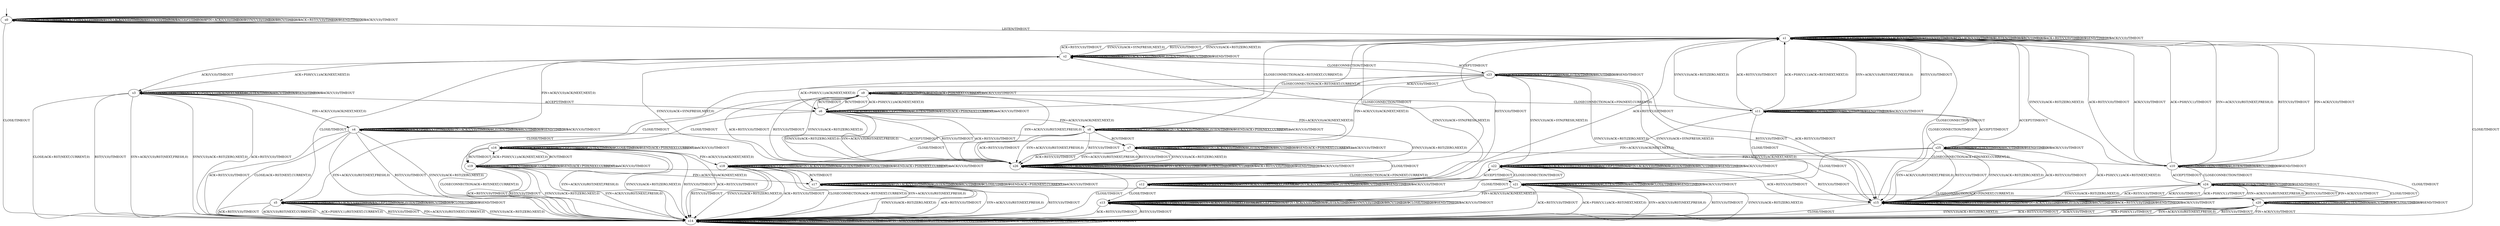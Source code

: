digraph h3 {
s0 [label="s0"];
s1 [label="s1"];
s14 [label="s14"];
s2 [label="s2"];
s15 [label="s15"];
s3 [label="s3"];
s4 [label="s4"];
s5 [label="s5"];
s23 [label="s23"];
s6 [label="s6"];
s7 [label="s7"];
s8 [label="s8"];
s9 [label="s9"];
s10 [label="s10"];
s16 [label="s16"];
s17 [label="s17"];
s26 [label="s26"];
s11 [label="s11"];
s18 [label="s18"];
s19 [label="s19"];
s20 [label="s20"];
s24 [label="s24"];
s12 [label="s12"];
s21 [label="s21"];
s25 [label="s25"];
s13 [label="s13"];
s22 [label="s22"];
s0 -> s0 [label="CLOSECONNECTION/TIMEOUT"];
s0 -> s0 [label="ACK+PSH(V,V,1)/TIMEOUT"];
s0 -> s0 [label="SYN+ACK(V,V,0)/TIMEOUT"];
s0 -> s0 [label="RST(V,V,0)/TIMEOUT"];
s0 -> s0 [label="ACCEPT/TIMEOUT"];
s0 -> s0 [label="FIN+ACK(V,V,0)/TIMEOUT"];
s0 -> s1 [label="LISTEN/TIMEOUT"];
s0 -> s0 [label="SYN(V,V,0)/TIMEOUT"];
s0 -> s0 [label="RCV/TIMEOUT"];
s0 -> s0 [label="ACK+RST(V,V,0)/TIMEOUT"];
s0 -> s14 [label="CLOSE/TIMEOUT"];
s0 -> s0 [label="SEND/TIMEOUT"];
s0 -> s0 [label="ACK(V,V,0)/TIMEOUT"];
s1 -> s1 [label="CLOSECONNECTION/TIMEOUT"];
s1 -> s1 [label="ACK+PSH(V,V,1)/TIMEOUT"];
s1 -> s1 [label="SYN+ACK(V,V,0)/TIMEOUT"];
s1 -> s1 [label="RST(V,V,0)/TIMEOUT"];
s1 -> s15 [label="ACCEPT/TIMEOUT"];
s1 -> s1 [label="FIN+ACK(V,V,0)/TIMEOUT"];
s1 -> s1 [label="LISTEN/TIMEOUT"];
s1 -> s2 [label="SYN(V,V,0)/ACK+SYN(FRESH,NEXT,0)"];
s1 -> s1 [label="RCV/TIMEOUT"];
s1 -> s1 [label="ACK+RST(V,V,0)/TIMEOUT"];
s1 -> s14 [label="CLOSE/TIMEOUT"];
s1 -> s1 [label="SEND/TIMEOUT"];
s1 -> s1 [label="ACK(V,V,0)/TIMEOUT"];
s14 -> s14 [label="CLOSECONNECTION/TIMEOUT"];
s14 -> s14 [label="ACK+PSH(V,V,1)/TIMEOUT"];
s14 -> s14 [label="SYN+ACK(V,V,0)/TIMEOUT"];
s14 -> s14 [label="RST(V,V,0)/TIMEOUT"];
s14 -> s14 [label="ACCEPT/TIMEOUT"];
s14 -> s14 [label="FIN+ACK(V,V,0)/TIMEOUT"];
s14 -> s14 [label="LISTEN/TIMEOUT"];
s14 -> s14 [label="SYN(V,V,0)/TIMEOUT"];
s14 -> s14 [label="RCV/TIMEOUT"];
s14 -> s14 [label="ACK+RST(V,V,0)/TIMEOUT"];
s14 -> s14 [label="CLOSE/TIMEOUT"];
s14 -> s14 [label="SEND/TIMEOUT"];
s14 -> s14 [label="ACK(V,V,0)/TIMEOUT"];
s2 -> s2 [label="CLOSECONNECTION/TIMEOUT"];
s2 -> s3 [label="ACK+PSH(V,V,1)/ACK(NEXT,NEXT,0)"];
s2 -> s2 [label="SYN+ACK(V,V,0)/TIMEOUT"];
s2 -> s1 [label="RST(V,V,0)/TIMEOUT"];
s2 -> s23 [label="ACCEPT/TIMEOUT"];
s2 -> s4 [label="FIN+ACK(V,V,0)/ACK(NEXT,NEXT,0)"];
s2 -> s2 [label="LISTEN/TIMEOUT"];
s2 -> s1 [label="SYN(V,V,0)/ACK+RST(ZERO,NEXT,0)"];
s2 -> s2 [label="RCV/TIMEOUT"];
s2 -> s1 [label="ACK+RST(V,V,0)/TIMEOUT"];
s2 -> s5 [label="CLOSE/TIMEOUT"];
s2 -> s2 [label="SEND/TIMEOUT"];
s2 -> s3 [label="ACK(V,V,0)/TIMEOUT"];
s15 -> s1 [label="CLOSECONNECTION/TIMEOUT"];
s15 -> s15 [label="ACK+PSH(V,V,1)/TIMEOUT"];
s15 -> s15 [label="SYN+ACK(V,V,0)/TIMEOUT"];
s15 -> s15 [label="RST(V,V,0)/TIMEOUT"];
s15 -> s15 [label="ACCEPT/TIMEOUT"];
s15 -> s15 [label="FIN+ACK(V,V,0)/TIMEOUT"];
s15 -> s15 [label="LISTEN/TIMEOUT"];
s15 -> s23 [label="SYN(V,V,0)/ACK+SYN(FRESH,NEXT,0)"];
s15 -> s15 [label="RCV/TIMEOUT"];
s15 -> s15 [label="ACK+RST(V,V,0)/TIMEOUT"];
s15 -> s14 [label="CLOSE/TIMEOUT"];
s15 -> s15 [label="SEND/TIMEOUT"];
s15 -> s15 [label="ACK(V,V,0)/TIMEOUT"];
s3 -> s3 [label="CLOSECONNECTION/TIMEOUT"];
s3 -> s3 [label="ACK+PSH(V,V,1)/ACK(NEXT,NEXT,0)"];
s3 -> s14 [label="SYN+ACK(V,V,0)/RST(NEXT,FRESH,0)"];
s3 -> s14 [label="RST(V,V,0)/TIMEOUT"];
s3 -> s6 [label="ACCEPT/TIMEOUT"];
s3 -> s4 [label="FIN+ACK(V,V,0)/ACK(NEXT,NEXT,0)"];
s3 -> s3 [label="LISTEN/TIMEOUT"];
s3 -> s14 [label="SYN(V,V,0)/ACK+RST(ZERO,NEXT,0)"];
s3 -> s3 [label="RCV/TIMEOUT"];
s3 -> s14 [label="ACK+RST(V,V,0)/TIMEOUT"];
s3 -> s14 [label="CLOSE/ACK+RST(NEXT,CURRENT,0)"];
s3 -> s3 [label="SEND/TIMEOUT"];
s3 -> s3 [label="ACK(V,V,0)/TIMEOUT"];
s4 -> s4 [label="CLOSECONNECTION/TIMEOUT"];
s4 -> s4 [label="ACK+PSH(V,V,1)/TIMEOUT"];
s4 -> s14 [label="SYN+ACK(V,V,0)/RST(NEXT,FRESH,0)"];
s4 -> s14 [label="RST(V,V,0)/TIMEOUT"];
s4 -> s7 [label="ACCEPT/TIMEOUT"];
s4 -> s4 [label="FIN+ACK(V,V,0)/TIMEOUT"];
s4 -> s4 [label="LISTEN/TIMEOUT"];
s4 -> s14 [label="SYN(V,V,0)/ACK+RST(ZERO,NEXT,0)"];
s4 -> s4 [label="RCV/TIMEOUT"];
s4 -> s14 [label="ACK+RST(V,V,0)/TIMEOUT"];
s4 -> s14 [label="CLOSE/ACK+RST(NEXT,CURRENT,0)"];
s4 -> s4 [label="SEND/TIMEOUT"];
s4 -> s4 [label="ACK(V,V,0)/TIMEOUT"];
s5 -> s5 [label="CLOSECONNECTION/TIMEOUT"];
s5 -> s14 [label="ACK+PSH(V,V,1)/RST(NEXT,CURRENT,0)"];
s5 -> s5 [label="SYN+ACK(V,V,0)/TIMEOUT"];
s5 -> s14 [label="RST(V,V,0)/TIMEOUT"];
s5 -> s5 [label="ACCEPT/TIMEOUT"];
s5 -> s14 [label="FIN+ACK(V,V,0)/RST(NEXT,CURRENT,0)"];
s5 -> s5 [label="LISTEN/TIMEOUT"];
s5 -> s14 [label="SYN(V,V,0)/ACK+RST(ZERO,NEXT,0)"];
s5 -> s5 [label="RCV/TIMEOUT"];
s5 -> s14 [label="ACK+RST(V,V,0)/TIMEOUT"];
s5 -> s5 [label="CLOSE/TIMEOUT"];
s5 -> s5 [label="SEND/TIMEOUT"];
s5 -> s14 [label="ACK(V,V,0)/RST(NEXT,CURRENT,0)"];
s23 -> s2 [label="CLOSECONNECTION/TIMEOUT"];
s23 -> s6 [label="ACK+PSH(V,V,1)/ACK(NEXT,NEXT,0)"];
s23 -> s23 [label="SYN+ACK(V,V,0)/TIMEOUT"];
s23 -> s15 [label="RST(V,V,0)/TIMEOUT"];
s23 -> s23 [label="ACCEPT/TIMEOUT"];
s23 -> s7 [label="FIN+ACK(V,V,0)/ACK(NEXT,NEXT,0)"];
s23 -> s23 [label="LISTEN/TIMEOUT"];
s23 -> s15 [label="SYN(V,V,0)/ACK+RST(ZERO,NEXT,0)"];
s23 -> s23 [label="RCV/TIMEOUT"];
s23 -> s15 [label="ACK+RST(V,V,0)/TIMEOUT"];
s23 -> s5 [label="CLOSE/TIMEOUT"];
s23 -> s23 [label="SEND/TIMEOUT"];
s23 -> s9 [label="ACK(V,V,0)/TIMEOUT"];
s6 -> s1 [label="CLOSECONNECTION/ACK+RST(NEXT,CURRENT,0)"];
s6 -> s6 [label="ACK+PSH(V,V,1)/ACK(NEXT,NEXT,0)"];
s6 -> s26 [label="SYN+ACK(V,V,0)/RST(NEXT,FRESH,0)"];
s6 -> s26 [label="RST(V,V,0)/TIMEOUT"];
s6 -> s6 [label="ACCEPT/TIMEOUT"];
s6 -> s8 [label="FIN+ACK(V,V,0)/ACK(NEXT,NEXT,0)"];
s6 -> s6 [label="LISTEN/TIMEOUT"];
s6 -> s26 [label="SYN(V,V,0)/ACK+RST(ZERO,NEXT,0)"];
s6 -> s9 [label="RCV/TIMEOUT"];
s6 -> s26 [label="ACK+RST(V,V,0)/TIMEOUT"];
s6 -> s16 [label="CLOSE/TIMEOUT"];
s6 -> s6 [label="SEND/ACK+PSH(NEXT,CURRENT,1)"];
s6 -> s6 [label="ACK(V,V,0)/TIMEOUT"];
s7 -> s10 [label="CLOSECONNECTION/ACK+FIN(NEXT,CURRENT,0)"];
s7 -> s7 [label="ACK+PSH(V,V,1)/TIMEOUT"];
s7 -> s26 [label="SYN+ACK(V,V,0)/RST(NEXT,FRESH,0)"];
s7 -> s26 [label="RST(V,V,0)/TIMEOUT"];
s7 -> s7 [label="ACCEPT/TIMEOUT"];
s7 -> s7 [label="FIN+ACK(V,V,0)/TIMEOUT"];
s7 -> s7 [label="LISTEN/TIMEOUT"];
s7 -> s26 [label="SYN(V,V,0)/ACK+RST(ZERO,NEXT,0)"];
s7 -> s7 [label="RCV/TIMEOUT"];
s7 -> s26 [label="ACK+RST(V,V,0)/TIMEOUT"];
s7 -> s17 [label="CLOSE/TIMEOUT"];
s7 -> s7 [label="SEND/ACK+PSH(NEXT,CURRENT,1)"];
s7 -> s7 [label="ACK(V,V,0)/TIMEOUT"];
s8 -> s1 [label="CLOSECONNECTION/ACK+RST(NEXT,CURRENT,0)"];
s8 -> s8 [label="ACK+PSH(V,V,1)/TIMEOUT"];
s8 -> s26 [label="SYN+ACK(V,V,0)/RST(NEXT,FRESH,0)"];
s8 -> s26 [label="RST(V,V,0)/TIMEOUT"];
s8 -> s8 [label="ACCEPT/TIMEOUT"];
s8 -> s8 [label="FIN+ACK(V,V,0)/TIMEOUT"];
s8 -> s8 [label="LISTEN/TIMEOUT"];
s8 -> s26 [label="SYN(V,V,0)/ACK+RST(ZERO,NEXT,0)"];
s8 -> s7 [label="RCV/TIMEOUT"];
s8 -> s26 [label="ACK+RST(V,V,0)/TIMEOUT"];
s8 -> s18 [label="CLOSE/TIMEOUT"];
s8 -> s8 [label="SEND/ACK+PSH(NEXT,CURRENT,1)"];
s8 -> s8 [label="ACK(V,V,0)/TIMEOUT"];
s9 -> s11 [label="CLOSECONNECTION/ACK+FIN(NEXT,CURRENT,0)"];
s9 -> s6 [label="ACK+PSH(V,V,1)/ACK(NEXT,NEXT,0)"];
s9 -> s26 [label="SYN+ACK(V,V,0)/RST(NEXT,FRESH,0)"];
s9 -> s26 [label="RST(V,V,0)/TIMEOUT"];
s9 -> s9 [label="ACCEPT/TIMEOUT"];
s9 -> s7 [label="FIN+ACK(V,V,0)/ACK(NEXT,NEXT,0)"];
s9 -> s9 [label="LISTEN/TIMEOUT"];
s9 -> s26 [label="SYN(V,V,0)/ACK+RST(ZERO,NEXT,0)"];
s9 -> s6 [label="RCV/TIMEOUT"];
s9 -> s26 [label="ACK+RST(V,V,0)/TIMEOUT"];
s9 -> s19 [label="CLOSE/TIMEOUT"];
s9 -> s9 [label="SEND/ACK+PSH(NEXT,CURRENT,1)"];
s9 -> s9 [label="ACK(V,V,0)/TIMEOUT"];
s10 -> s10 [label="CLOSECONNECTION/TIMEOUT"];
s10 -> s1 [label="ACK+PSH(V,V,1)/TIMEOUT"];
s10 -> s1 [label="SYN+ACK(V,V,0)/RST(NEXT,FRESH,0)"];
s10 -> s1 [label="RST(V,V,0)/TIMEOUT"];
s10 -> s24 [label="ACCEPT/TIMEOUT"];
s10 -> s1 [label="FIN+ACK(V,V,0)/TIMEOUT"];
s10 -> s10 [label="LISTEN/TIMEOUT"];
s10 -> s1 [label="SYN(V,V,0)/ACK+RST(ZERO,NEXT,0)"];
s10 -> s10 [label="RCV/TIMEOUT"];
s10 -> s1 [label="ACK+RST(V,V,0)/TIMEOUT"];
s10 -> s20 [label="CLOSE/TIMEOUT"];
s10 -> s10 [label="SEND/TIMEOUT"];
s10 -> s1 [label="ACK(V,V,0)/TIMEOUT"];
s16 -> s14 [label="CLOSECONNECTION/ACK+RST(NEXT,CURRENT,0)"];
s16 -> s16 [label="ACK+PSH(V,V,1)/ACK(NEXT,NEXT,0)"];
s16 -> s14 [label="SYN+ACK(V,V,0)/RST(NEXT,FRESH,0)"];
s16 -> s14 [label="RST(V,V,0)/TIMEOUT"];
s16 -> s16 [label="ACCEPT/TIMEOUT"];
s16 -> s18 [label="FIN+ACK(V,V,0)/ACK(NEXT,NEXT,0)"];
s16 -> s16 [label="LISTEN/TIMEOUT"];
s16 -> s14 [label="SYN(V,V,0)/ACK+RST(ZERO,NEXT,0)"];
s16 -> s19 [label="RCV/TIMEOUT"];
s16 -> s14 [label="ACK+RST(V,V,0)/TIMEOUT"];
s16 -> s16 [label="CLOSE/TIMEOUT"];
s16 -> s16 [label="SEND/ACK+PSH(NEXT,CURRENT,1)"];
s16 -> s16 [label="ACK(V,V,0)/TIMEOUT"];
s17 -> s20 [label="CLOSECONNECTION/ACK+FIN(NEXT,CURRENT,0)"];
s17 -> s17 [label="ACK+PSH(V,V,1)/TIMEOUT"];
s17 -> s14 [label="SYN+ACK(V,V,0)/RST(NEXT,FRESH,0)"];
s17 -> s14 [label="RST(V,V,0)/TIMEOUT"];
s17 -> s17 [label="ACCEPT/TIMEOUT"];
s17 -> s17 [label="FIN+ACK(V,V,0)/TIMEOUT"];
s17 -> s17 [label="LISTEN/TIMEOUT"];
s17 -> s14 [label="SYN(V,V,0)/ACK+RST(ZERO,NEXT,0)"];
s17 -> s17 [label="RCV/TIMEOUT"];
s17 -> s14 [label="ACK+RST(V,V,0)/TIMEOUT"];
s17 -> s17 [label="CLOSE/TIMEOUT"];
s17 -> s17 [label="SEND/ACK+PSH(NEXT,CURRENT,1)"];
s17 -> s17 [label="ACK(V,V,0)/TIMEOUT"];
s26 -> s1 [label="CLOSECONNECTION/TIMEOUT"];
s26 -> s26 [label="ACK+PSH(V,V,1)/TIMEOUT"];
s26 -> s26 [label="SYN+ACK(V,V,0)/TIMEOUT"];
s26 -> s26 [label="RST(V,V,0)/TIMEOUT"];
s26 -> s26 [label="ACCEPT/TIMEOUT"];
s26 -> s26 [label="FIN+ACK(V,V,0)/TIMEOUT"];
s26 -> s26 [label="LISTEN/TIMEOUT"];
s26 -> s2 [label="SYN(V,V,0)/ACK+SYN(FRESH,NEXT,0)"];
s26 -> s26 [label="RCV/TIMEOUT"];
s26 -> s26 [label="ACK+RST(V,V,0)/TIMEOUT"];
s26 -> s14 [label="CLOSE/TIMEOUT"];
s26 -> s26 [label="SEND/TIMEOUT"];
s26 -> s26 [label="ACK(V,V,0)/TIMEOUT"];
s11 -> s11 [label="CLOSECONNECTION/TIMEOUT"];
s11 -> s1 [label="ACK+PSH(V,V,1)/ACK+RST(NEXT,NEXT,0)"];
s11 -> s1 [label="SYN+ACK(V,V,0)/RST(NEXT,FRESH,0)"];
s11 -> s1 [label="RST(V,V,0)/TIMEOUT"];
s11 -> s25 [label="ACCEPT/TIMEOUT"];
s11 -> s12 [label="FIN+ACK(V,V,0)/ACK(NEXT,NEXT,0)"];
s11 -> s11 [label="LISTEN/TIMEOUT"];
s11 -> s1 [label="SYN(V,V,0)/ACK+RST(ZERO,NEXT,0)"];
s11 -> s11 [label="RCV/TIMEOUT"];
s11 -> s1 [label="ACK+RST(V,V,0)/TIMEOUT"];
s11 -> s21 [label="CLOSE/TIMEOUT"];
s11 -> s11 [label="SEND/TIMEOUT"];
s11 -> s11 [label="ACK(V,V,0)/TIMEOUT"];
s18 -> s14 [label="CLOSECONNECTION/ACK+RST(NEXT,CURRENT,0)"];
s18 -> s18 [label="ACK+PSH(V,V,1)/TIMEOUT"];
s18 -> s14 [label="SYN+ACK(V,V,0)/RST(NEXT,FRESH,0)"];
s18 -> s14 [label="RST(V,V,0)/TIMEOUT"];
s18 -> s18 [label="ACCEPT/TIMEOUT"];
s18 -> s18 [label="FIN+ACK(V,V,0)/TIMEOUT"];
s18 -> s18 [label="LISTEN/TIMEOUT"];
s18 -> s14 [label="SYN(V,V,0)/ACK+RST(ZERO,NEXT,0)"];
s18 -> s17 [label="RCV/TIMEOUT"];
s18 -> s14 [label="ACK+RST(V,V,0)/TIMEOUT"];
s18 -> s18 [label="CLOSE/TIMEOUT"];
s18 -> s18 [label="SEND/ACK+PSH(NEXT,CURRENT,1)"];
s18 -> s18 [label="ACK(V,V,0)/TIMEOUT"];
s19 -> s21 [label="CLOSECONNECTION/ACK+FIN(NEXT,CURRENT,0)"];
s19 -> s16 [label="ACK+PSH(V,V,1)/ACK(NEXT,NEXT,0)"];
s19 -> s14 [label="SYN+ACK(V,V,0)/RST(NEXT,FRESH,0)"];
s19 -> s14 [label="RST(V,V,0)/TIMEOUT"];
s19 -> s19 [label="ACCEPT/TIMEOUT"];
s19 -> s17 [label="FIN+ACK(V,V,0)/ACK(NEXT,NEXT,0)"];
s19 -> s19 [label="LISTEN/TIMEOUT"];
s19 -> s14 [label="SYN(V,V,0)/ACK+RST(ZERO,NEXT,0)"];
s19 -> s16 [label="RCV/TIMEOUT"];
s19 -> s14 [label="ACK+RST(V,V,0)/TIMEOUT"];
s19 -> s19 [label="CLOSE/TIMEOUT"];
s19 -> s19 [label="SEND/ACK+PSH(NEXT,CURRENT,1)"];
s19 -> s19 [label="ACK(V,V,0)/TIMEOUT"];
s20 -> s20 [label="CLOSECONNECTION/TIMEOUT"];
s20 -> s14 [label="ACK+PSH(V,V,1)/TIMEOUT"];
s20 -> s14 [label="SYN+ACK(V,V,0)/RST(NEXT,FRESH,0)"];
s20 -> s14 [label="RST(V,V,0)/TIMEOUT"];
s20 -> s20 [label="ACCEPT/TIMEOUT"];
s20 -> s14 [label="FIN+ACK(V,V,0)/TIMEOUT"];
s20 -> s20 [label="LISTEN/TIMEOUT"];
s20 -> s14 [label="SYN(V,V,0)/ACK+RST(ZERO,NEXT,0)"];
s20 -> s20 [label="RCV/TIMEOUT"];
s20 -> s14 [label="ACK+RST(V,V,0)/TIMEOUT"];
s20 -> s20 [label="CLOSE/TIMEOUT"];
s20 -> s20 [label="SEND/TIMEOUT"];
s20 -> s14 [label="ACK(V,V,0)/TIMEOUT"];
s24 -> s10 [label="CLOSECONNECTION/TIMEOUT"];
s24 -> s15 [label="ACK+PSH(V,V,1)/TIMEOUT"];
s24 -> s15 [label="SYN+ACK(V,V,0)/RST(NEXT,FRESH,0)"];
s24 -> s15 [label="RST(V,V,0)/TIMEOUT"];
s24 -> s24 [label="ACCEPT/TIMEOUT"];
s24 -> s15 [label="FIN+ACK(V,V,0)/TIMEOUT"];
s24 -> s24 [label="LISTEN/TIMEOUT"];
s24 -> s15 [label="SYN(V,V,0)/ACK+RST(ZERO,NEXT,0)"];
s24 -> s24 [label="RCV/TIMEOUT"];
s24 -> s15 [label="ACK+RST(V,V,0)/TIMEOUT"];
s24 -> s20 [label="CLOSE/TIMEOUT"];
s24 -> s24 [label="SEND/TIMEOUT"];
s24 -> s15 [label="ACK(V,V,0)/TIMEOUT"];
s12 -> s12 [label="CLOSECONNECTION/TIMEOUT"];
s12 -> s12 [label="ACK+PSH(V,V,1)/TIMEOUT"];
s12 -> s12 [label="SYN+ACK(V,V,0)/RST(NEXT,FRESH,0)"];
s12 -> s1 [label="RST(V,V,0)/TIMEOUT"];
s12 -> s22 [label="ACCEPT/TIMEOUT"];
s12 -> s12 [label="FIN+ACK(V,V,0)/TIMEOUT"];
s12 -> s12 [label="LISTEN/TIMEOUT"];
s12 -> s2 [label="SYN(V,V,0)/ACK+SYN(FRESH,NEXT,0)"];
s12 -> s12 [label="RCV/TIMEOUT"];
s12 -> s1 [label="ACK+RST(V,V,0)/TIMEOUT"];
s12 -> s13 [label="CLOSE/TIMEOUT"];
s12 -> s12 [label="SEND/TIMEOUT"];
s12 -> s12 [label="ACK(V,V,0)/TIMEOUT"];
s21 -> s21 [label="CLOSECONNECTION/TIMEOUT"];
s21 -> s14 [label="ACK+PSH(V,V,1)/ACK+RST(NEXT,NEXT,0)"];
s21 -> s14 [label="SYN+ACK(V,V,0)/RST(NEXT,FRESH,0)"];
s21 -> s14 [label="RST(V,V,0)/TIMEOUT"];
s21 -> s21 [label="ACCEPT/TIMEOUT"];
s21 -> s13 [label="FIN+ACK(V,V,0)/ACK(NEXT,NEXT,0)"];
s21 -> s21 [label="LISTEN/TIMEOUT"];
s21 -> s14 [label="SYN(V,V,0)/ACK+RST(ZERO,NEXT,0)"];
s21 -> s21 [label="RCV/TIMEOUT"];
s21 -> s14 [label="ACK+RST(V,V,0)/TIMEOUT"];
s21 -> s21 [label="CLOSE/TIMEOUT"];
s21 -> s21 [label="SEND/TIMEOUT"];
s21 -> s21 [label="ACK(V,V,0)/TIMEOUT"];
s25 -> s11 [label="CLOSECONNECTION/TIMEOUT"];
s25 -> s15 [label="ACK+PSH(V,V,1)/ACK+RST(NEXT,NEXT,0)"];
s25 -> s15 [label="SYN+ACK(V,V,0)/RST(NEXT,FRESH,0)"];
s25 -> s15 [label="RST(V,V,0)/TIMEOUT"];
s25 -> s25 [label="ACCEPT/TIMEOUT"];
s25 -> s22 [label="FIN+ACK(V,V,0)/ACK(NEXT,NEXT,0)"];
s25 -> s25 [label="LISTEN/TIMEOUT"];
s25 -> s15 [label="SYN(V,V,0)/ACK+RST(ZERO,NEXT,0)"];
s25 -> s25 [label="RCV/TIMEOUT"];
s25 -> s15 [label="ACK+RST(V,V,0)/TIMEOUT"];
s25 -> s21 [label="CLOSE/TIMEOUT"];
s25 -> s25 [label="SEND/TIMEOUT"];
s25 -> s25 [label="ACK(V,V,0)/TIMEOUT"];
s13 -> s13 [label="CLOSECONNECTION/TIMEOUT"];
s13 -> s13 [label="ACK+PSH(V,V,1)/TIMEOUT"];
s13 -> s13 [label="SYN+ACK(V,V,0)/RST(NEXT,FRESH,0)"];
s13 -> s14 [label="RST(V,V,0)/TIMEOUT"];
s13 -> s13 [label="ACCEPT/TIMEOUT"];
s13 -> s13 [label="FIN+ACK(V,V,0)/TIMEOUT"];
s13 -> s13 [label="LISTEN/TIMEOUT"];
s13 -> s13 [label="SYN(V,V,0)/TIMEOUT"];
s13 -> s13 [label="RCV/TIMEOUT"];
s13 -> s14 [label="ACK+RST(V,V,0)/TIMEOUT"];
s13 -> s13 [label="CLOSE/TIMEOUT"];
s13 -> s13 [label="SEND/TIMEOUT"];
s13 -> s13 [label="ACK(V,V,0)/TIMEOUT"];
s22 -> s12 [label="CLOSECONNECTION/TIMEOUT"];
s22 -> s22 [label="ACK+PSH(V,V,1)/TIMEOUT"];
s22 -> s22 [label="SYN+ACK(V,V,0)/RST(NEXT,FRESH,0)"];
s22 -> s15 [label="RST(V,V,0)/TIMEOUT"];
s22 -> s22 [label="ACCEPT/TIMEOUT"];
s22 -> s22 [label="FIN+ACK(V,V,0)/TIMEOUT"];
s22 -> s22 [label="LISTEN/TIMEOUT"];
s22 -> s23 [label="SYN(V,V,0)/ACK+SYN(FRESH,NEXT,0)"];
s22 -> s22 [label="RCV/TIMEOUT"];
s22 -> s15 [label="ACK+RST(V,V,0)/TIMEOUT"];
s22 -> s13 [label="CLOSE/TIMEOUT"];
s22 -> s22 [label="SEND/TIMEOUT"];
s22 -> s22 [label="ACK(V,V,0)/TIMEOUT"];
__start0 [shape=none, label=""];
__start0 -> s0 [label=""];
}
